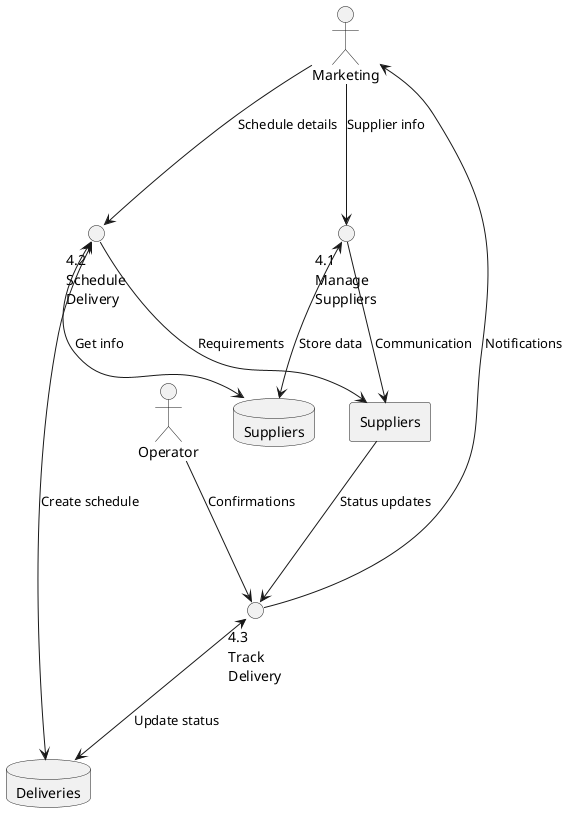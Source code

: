 @startuml DFD Level 2 - Supplier Delivery Process

skinparam monochrome true
skinparam shadowing false

' External entities
actor "Marketing" as marketing
actor "Operator" as operator
rectangle "Suppliers" as suppliers

' Processes
circle "4.1\nManage\nSuppliers" as manageSuppliers
circle "4.2\nSchedule\nDelivery" as scheduleDelivery
circle "4.3\nTrack\nDelivery" as trackDelivery

' Data stores
database "Suppliers" as suppliersDB
database "Deliveries" as deliveries

' Data flows
marketing --> manageSuppliers : Supplier info
manageSuppliers <--> suppliersDB : Store data
manageSuppliers --> suppliers : Communication

marketing --> scheduleDelivery : Schedule details
scheduleDelivery <--> suppliersDB : Get info
scheduleDelivery <--> deliveries : Create schedule
scheduleDelivery --> suppliers : Requirements

suppliers --> trackDelivery : Status updates
operator --> trackDelivery : Confirmations
trackDelivery <--> deliveries : Update status
trackDelivery --> marketing : Notifications

@enduml